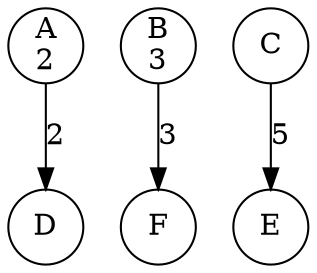 digraph bank {
	 0 [label= "A\n2" , pos= "1,0!" , shape=circle, fixedsize=true, width=0.5 ]
	 1 [label= "B\n3" , pos= "0,1!" , shape=circle, fixedsize=true, width=0.5 ]
	 2 [label= "C\n" , pos= "1,2!" , shape=circle, fixedsize=true, width=0.5 ]
	 3 [label= "D\n" , pos= "2,2!" , shape=circle, fixedsize=true, width=0.5 ]
	 4 [label= "E\n" , pos= "3,1!" , shape=circle, fixedsize=true, width=0.5 ]
	 5 [label= "F\n" , pos= "2,0!" , shape=circle, fixedsize=true, width=0.5 ]
	 "2" -> "4" [label= "5" ]
	 "0" -> "3" [label= "2" ]
	 "1" -> "5" [label= "3" ]
}
